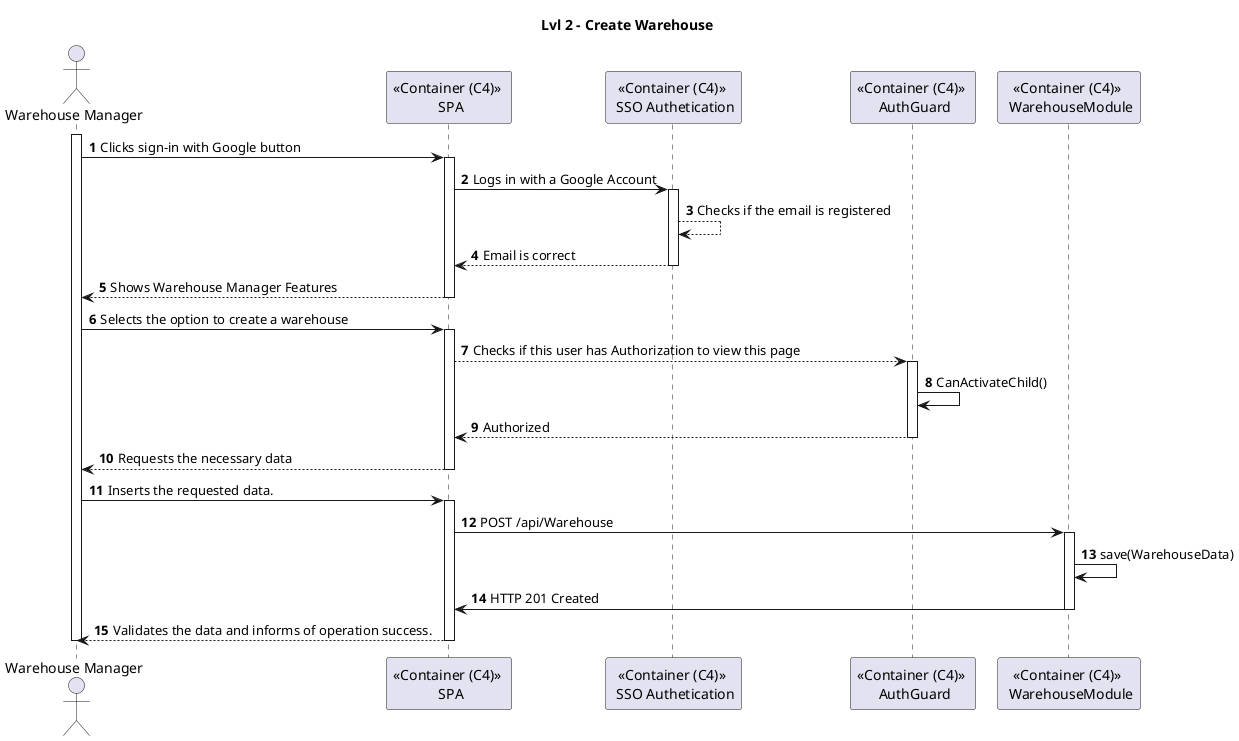 @startuml US

title Lvl 2 - Create Warehouse

autonumber

actor "Warehouse Manager" as WM
participant "<< Container (C4) >> \n SPA" as S
participant "<< Container (C4) >> \n SSO Authetication" as SSO
participant "<< Container (C4) >> \n AuthGuard" as AG
participant "<< Container (C4) >> \n WarehouseModule" as WMD

activate WM
WM -> S : Clicks sign-in with Google button
activate S
S -> SSO : Logs in with a Google Account
activate SSO
SSO --> SSO : Checks if the email is registered
SSO --> S : Email is correct
deactivate SSO
S --> WM : Shows Warehouse Manager Features
deactivate S

WM -> S : Selects the option to create a warehouse
activate S
S --> AG : Checks if this user has Authorization to view this page
activate AG
AG -> AG : CanActivateChild()
AG --> S : Authorized
deactivate AG
S --> WM : Requests the necessary data
deactivate S

WM -> S : Inserts the requested data.
activate S

S -> WMD : POST /api/Warehouse
activate WMD

WMD -> WMD : save(WarehouseData)

WMD -> S : HTTP 201 Created
deactivate WMD

S --> WM : Validates the data and informs of operation success.

deactivate S

deactivate WM

@enduml